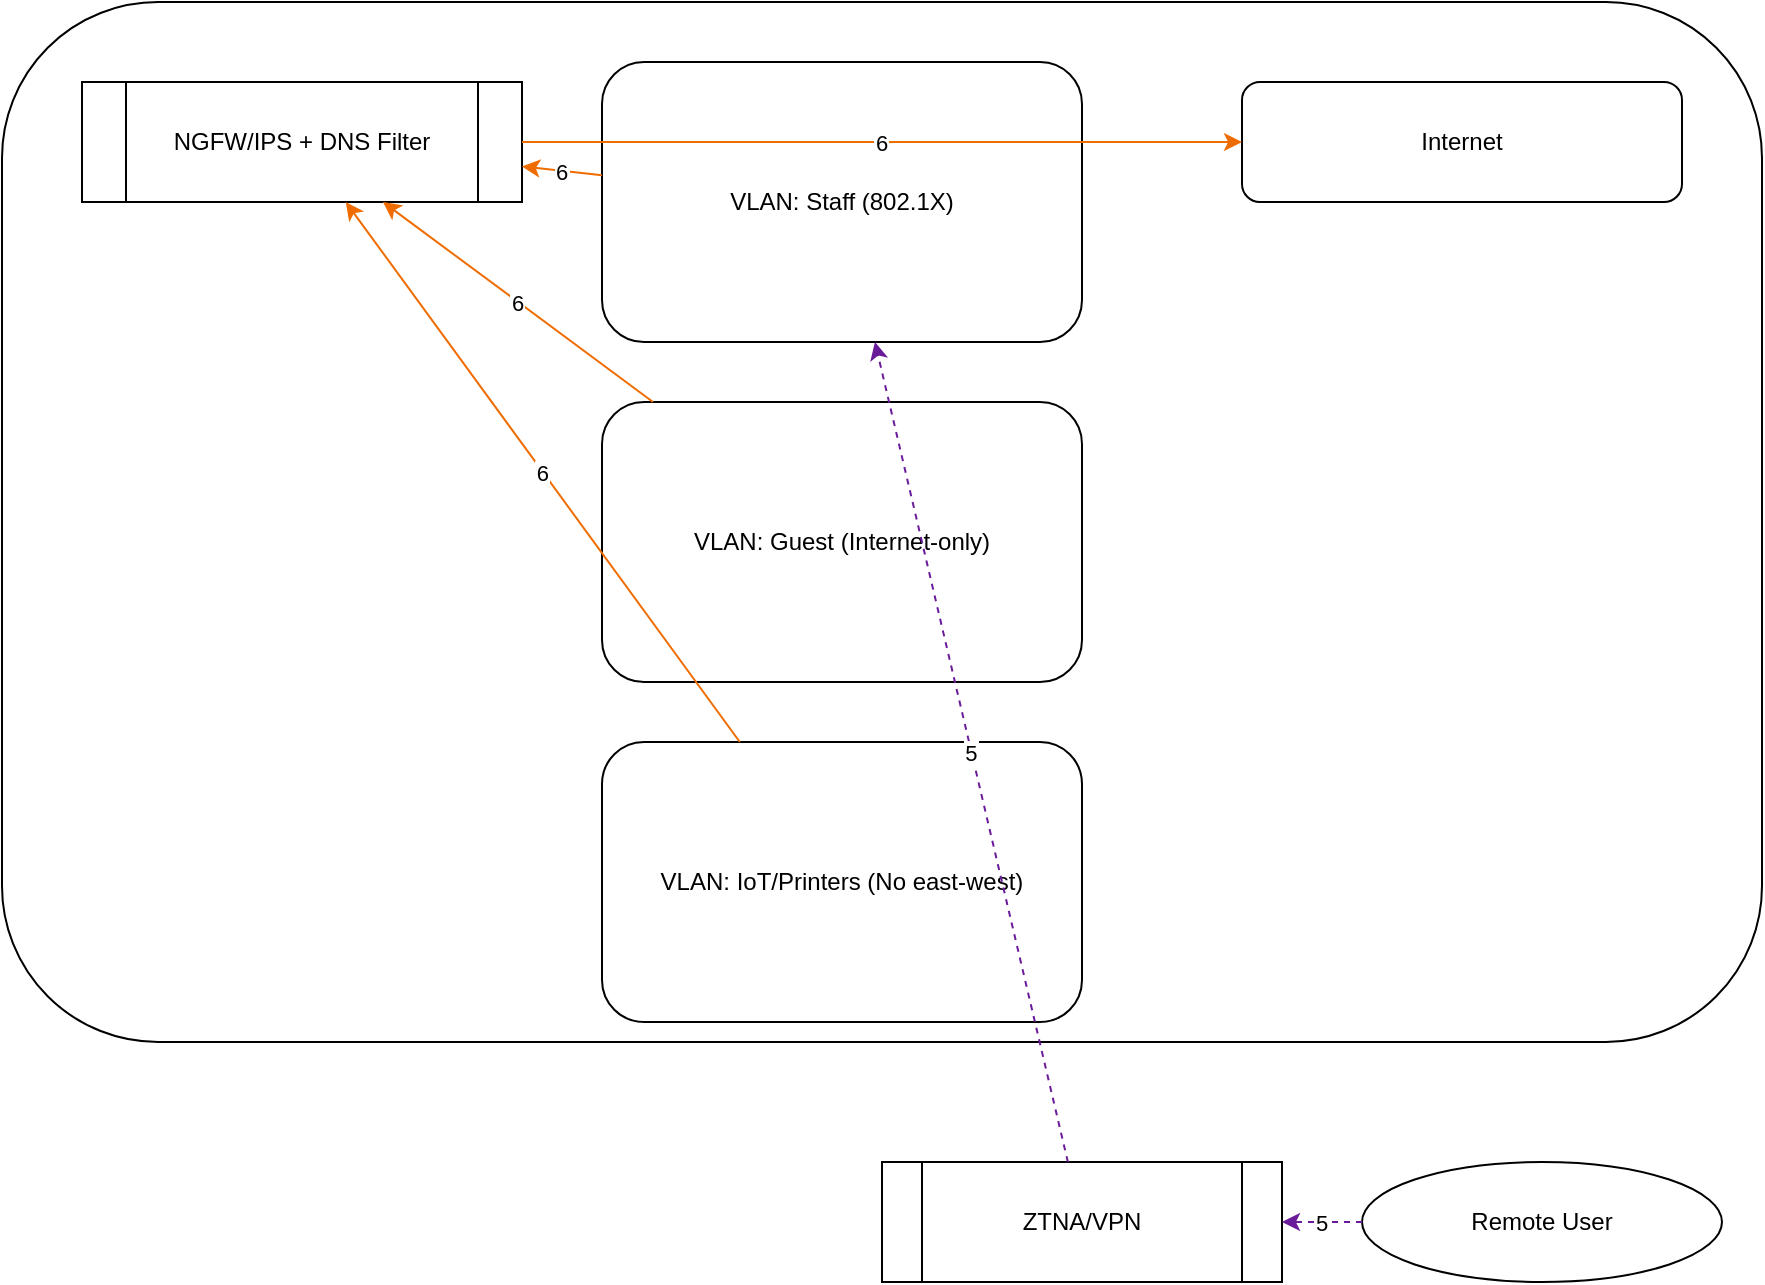 <?xml version="1.0" encoding="UTF-8"?>
<mxfile version="22.1.0" type="device">

  <diagram id="Network_Segmentation_v1" name="Network_Segmentation_v1">
    <mxGraphModel dx="1280" dy="720" grid="1" gridSize="10" guides="1" tooltips="1" connect="1" arrows="1" fold="1" page="1" pageScale="1" pageWidth="1920" pageHeight="1080" background="#ffffff">
      <root>
        <mxCell id="0"/><mxCell id="1" parent="0"/>
        <mxCell id="zoneOffice" value="Office Network (NGFW + VLANs)" style="rounded=1;whiteSpace=wrap;html=1;strokeColor:#ef6c00;fillColor:#fff3e0;" vertex="1" parent="1"><mxGeometry x="40" y="40" width="880" height="520" as="geometry"/></mxCell><mxCell id="ngfw" value="NGFW/IPS + DNS Filter" style="shape=process;whiteSpace=wrap;html=1;strokeColor:#ef6c00;fillColor:#ffe0b2;" vertex="1" parent="1"><mxGeometry x="80" y="80" width="220" height="60" as="geometry"/></mxCell><mxCell id="vlanStaff" value="VLAN: Staff (802.1X)" style="rounded=1;whiteSpace=wrap;html=1;strokeColor:#ef6c00;fillColor:#fffaf3;" vertex="1" parent="1"><mxGeometry x="340" y="70" width="240" height="140" as="geometry"/></mxCell><mxCell id="vlanGuest" value="VLAN: Guest (Internet‑only)" style="rounded=1;whiteSpace=wrap;html=1;strokeColor:#ef6c00;fillColor:#fffaf3;" vertex="1" parent="1"><mxGeometry x="340" y="240" width="240" height="140" as="geometry"/></mxCell><mxCell id="vlanIoT" value="VLAN: IoT/Printers (No east‑west)" style="rounded=1;whiteSpace=wrap;html=1;strokeColor:#ef6c00;fillColor:#fffaf3;" vertex="1" parent="1"><mxGeometry x="340" y="410" width="240" height="140" as="geometry"/></mxCell><mxCell id="internet" value="Internet" style="rounded=1;whiteSpace=wrap;html=1;strokeColor:#999;fillColor:#f7f7f7;" vertex="1" parent="1"><mxGeometry x="660" y="80" width="220" height="60" as="geometry"/></mxCell><mxCell id="remoteUser" value="Remote User" style="shape=ellipse;whiteSpace=wrap;html=1;strokeColor:#666;fillColor:#fff;" vertex="1" parent="1"><mxGeometry x="720" y="620" width="180" height="60" as="geometry"/></mxCell><mxCell id="ztna" value="ZTNA/VPN" style="shape=process;whiteSpace=wrap;html=1;strokeColor:#6a1b9a;fillColor:#ead7f7;" vertex="1" parent="1"><mxGeometry x="480" y="620" width="200" height="60" as="geometry"/></mxCell><mxCell id="net1" edge="1" parent="1" source="vlanStaff" target="ngfw" value="6" style="endArrow=classic;strokeColor=#ef6c00;"><mxGeometry relative="1" as="geometry"/></mxCell><mxCell id="net2" edge="1" parent="1" source="vlanGuest" target="ngfw" value="6" style="endArrow=classic;strokeColor=#ef6c00;"><mxGeometry relative="1" as="geometry"/></mxCell><mxCell id="net3" edge="1" parent="1" source="vlanIoT" target="ngfw" value="6" style="endArrow=classic;strokeColor=#ef6c00;"><mxGeometry relative="1" as="geometry"/></mxCell><mxCell id="net4" edge="1" parent="1" source="ngfw" target="internet" value="6" style="endArrow=classic;strokeColor=#ef6c00;"><mxGeometry relative="1" as="geometry"/></mxCell><mxCell id="net5" edge="1" parent="1" source="remoteUser" target="ztna" value="5" style="dashed=1;endArrow=classic;strokeColor=#6a1b9a;"><mxGeometry relative="1" as="geometry"/></mxCell><mxCell id="net6" edge="1" parent="1" source="ztna" target="vlanStaff" value="5" style="dashed=1;endArrow=classic;strokeColor=#6a1b9a;"><mxGeometry relative="1" as="geometry"/></mxCell>
      </root>
    </mxGraphModel>
  </diagram>

</mxfile>
